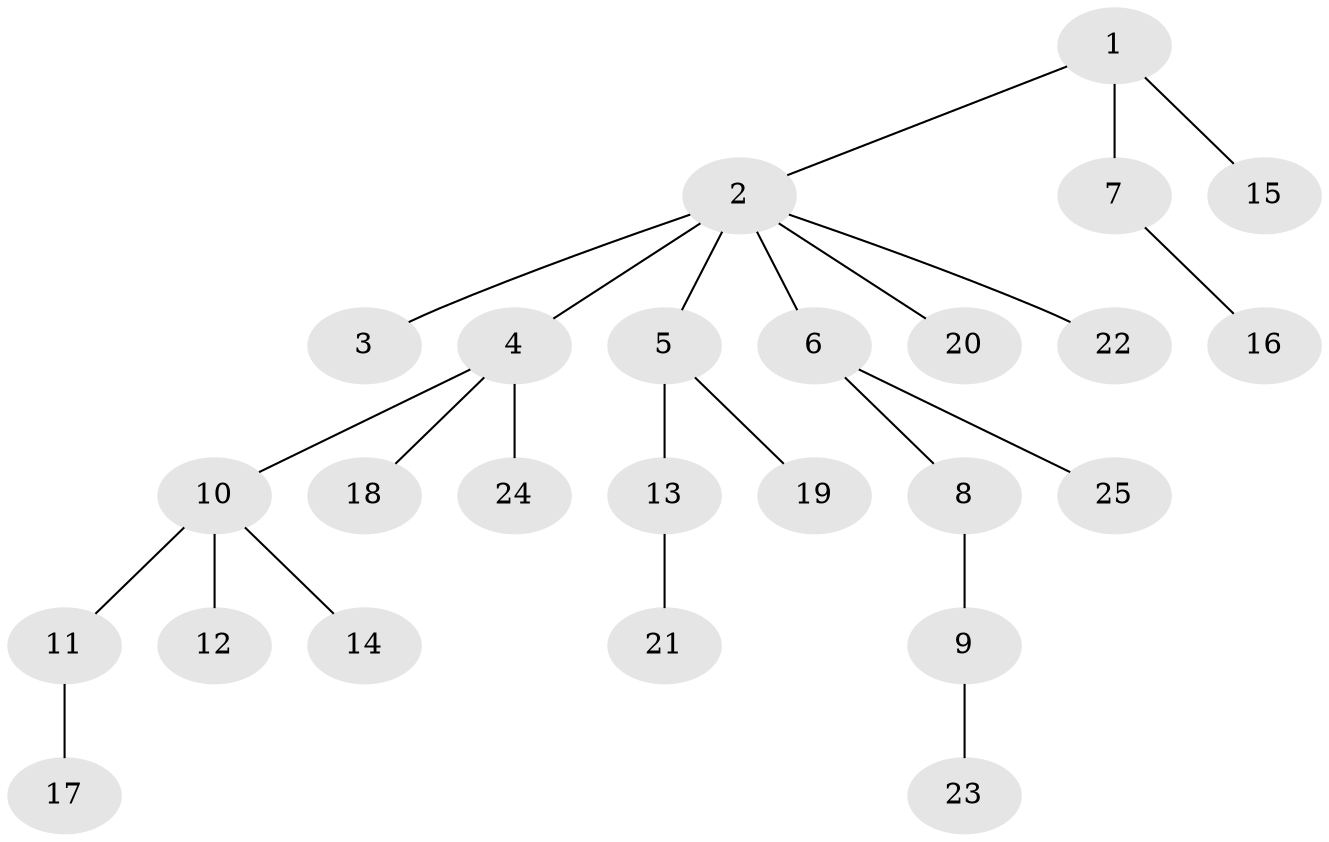 // original degree distribution, {4: 0.06557377049180328, 7: 0.01639344262295082, 2: 0.2459016393442623, 6: 0.03278688524590164, 1: 0.5245901639344263, 5: 0.01639344262295082, 3: 0.09836065573770492}
// Generated by graph-tools (version 1.1) at 2025/51/03/04/25 22:51:34]
// undirected, 25 vertices, 24 edges
graph export_dot {
  node [color=gray90,style=filled];
  1;
  2;
  3;
  4;
  5;
  6;
  7;
  8;
  9;
  10;
  11;
  12;
  13;
  14;
  15;
  16;
  17;
  18;
  19;
  20;
  21;
  22;
  23;
  24;
  25;
  1 -- 2 [weight=1.0];
  1 -- 7 [weight=1.0];
  1 -- 15 [weight=1.0];
  2 -- 3 [weight=1.0];
  2 -- 4 [weight=2.0];
  2 -- 5 [weight=1.0];
  2 -- 6 [weight=1.0];
  2 -- 20 [weight=1.0];
  2 -- 22 [weight=1.0];
  4 -- 10 [weight=1.0];
  4 -- 18 [weight=1.0];
  4 -- 24 [weight=1.0];
  5 -- 13 [weight=1.0];
  5 -- 19 [weight=1.0];
  6 -- 8 [weight=1.0];
  6 -- 25 [weight=1.0];
  7 -- 16 [weight=1.0];
  8 -- 9 [weight=3.0];
  9 -- 23 [weight=1.0];
  10 -- 11 [weight=1.0];
  10 -- 12 [weight=1.0];
  10 -- 14 [weight=1.0];
  11 -- 17 [weight=1.0];
  13 -- 21 [weight=1.0];
}
